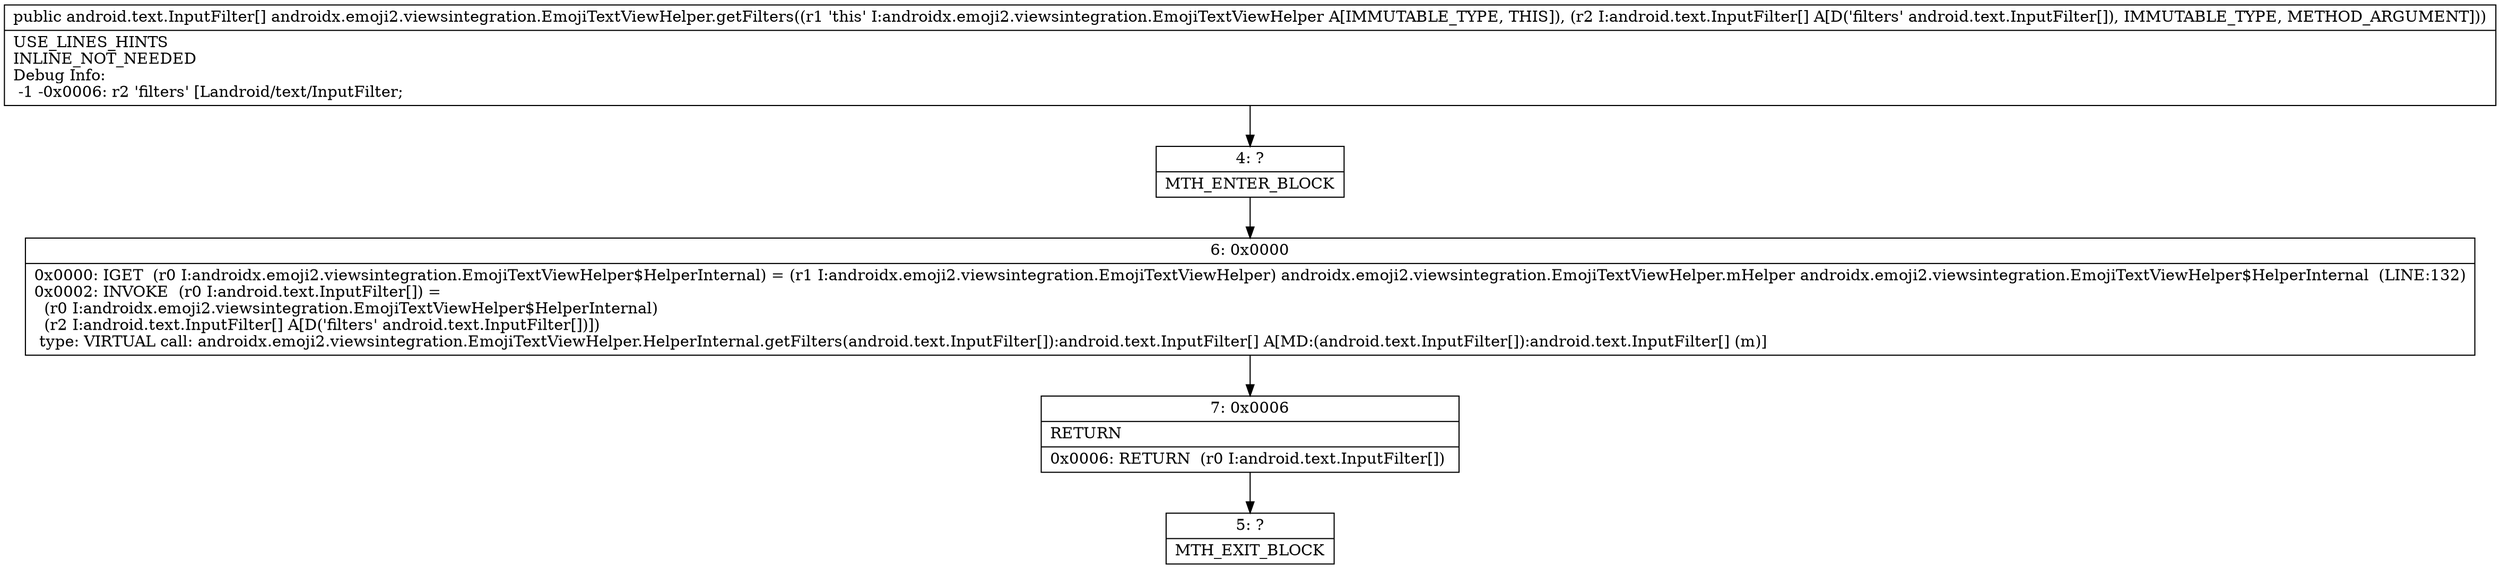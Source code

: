 digraph "CFG forandroidx.emoji2.viewsintegration.EmojiTextViewHelper.getFilters([Landroid\/text\/InputFilter;)[Landroid\/text\/InputFilter;" {
Node_4 [shape=record,label="{4\:\ ?|MTH_ENTER_BLOCK\l}"];
Node_6 [shape=record,label="{6\:\ 0x0000|0x0000: IGET  (r0 I:androidx.emoji2.viewsintegration.EmojiTextViewHelper$HelperInternal) = (r1 I:androidx.emoji2.viewsintegration.EmojiTextViewHelper) androidx.emoji2.viewsintegration.EmojiTextViewHelper.mHelper androidx.emoji2.viewsintegration.EmojiTextViewHelper$HelperInternal  (LINE:132)\l0x0002: INVOKE  (r0 I:android.text.InputFilter[]) = \l  (r0 I:androidx.emoji2.viewsintegration.EmojiTextViewHelper$HelperInternal)\l  (r2 I:android.text.InputFilter[] A[D('filters' android.text.InputFilter[])])\l type: VIRTUAL call: androidx.emoji2.viewsintegration.EmojiTextViewHelper.HelperInternal.getFilters(android.text.InputFilter[]):android.text.InputFilter[] A[MD:(android.text.InputFilter[]):android.text.InputFilter[] (m)]\l}"];
Node_7 [shape=record,label="{7\:\ 0x0006|RETURN\l|0x0006: RETURN  (r0 I:android.text.InputFilter[]) \l}"];
Node_5 [shape=record,label="{5\:\ ?|MTH_EXIT_BLOCK\l}"];
MethodNode[shape=record,label="{public android.text.InputFilter[] androidx.emoji2.viewsintegration.EmojiTextViewHelper.getFilters((r1 'this' I:androidx.emoji2.viewsintegration.EmojiTextViewHelper A[IMMUTABLE_TYPE, THIS]), (r2 I:android.text.InputFilter[] A[D('filters' android.text.InputFilter[]), IMMUTABLE_TYPE, METHOD_ARGUMENT]))  | USE_LINES_HINTS\lINLINE_NOT_NEEDED\lDebug Info:\l  \-1 \-0x0006: r2 'filters' [Landroid\/text\/InputFilter;\l}"];
MethodNode -> Node_4;Node_4 -> Node_6;
Node_6 -> Node_7;
Node_7 -> Node_5;
}

